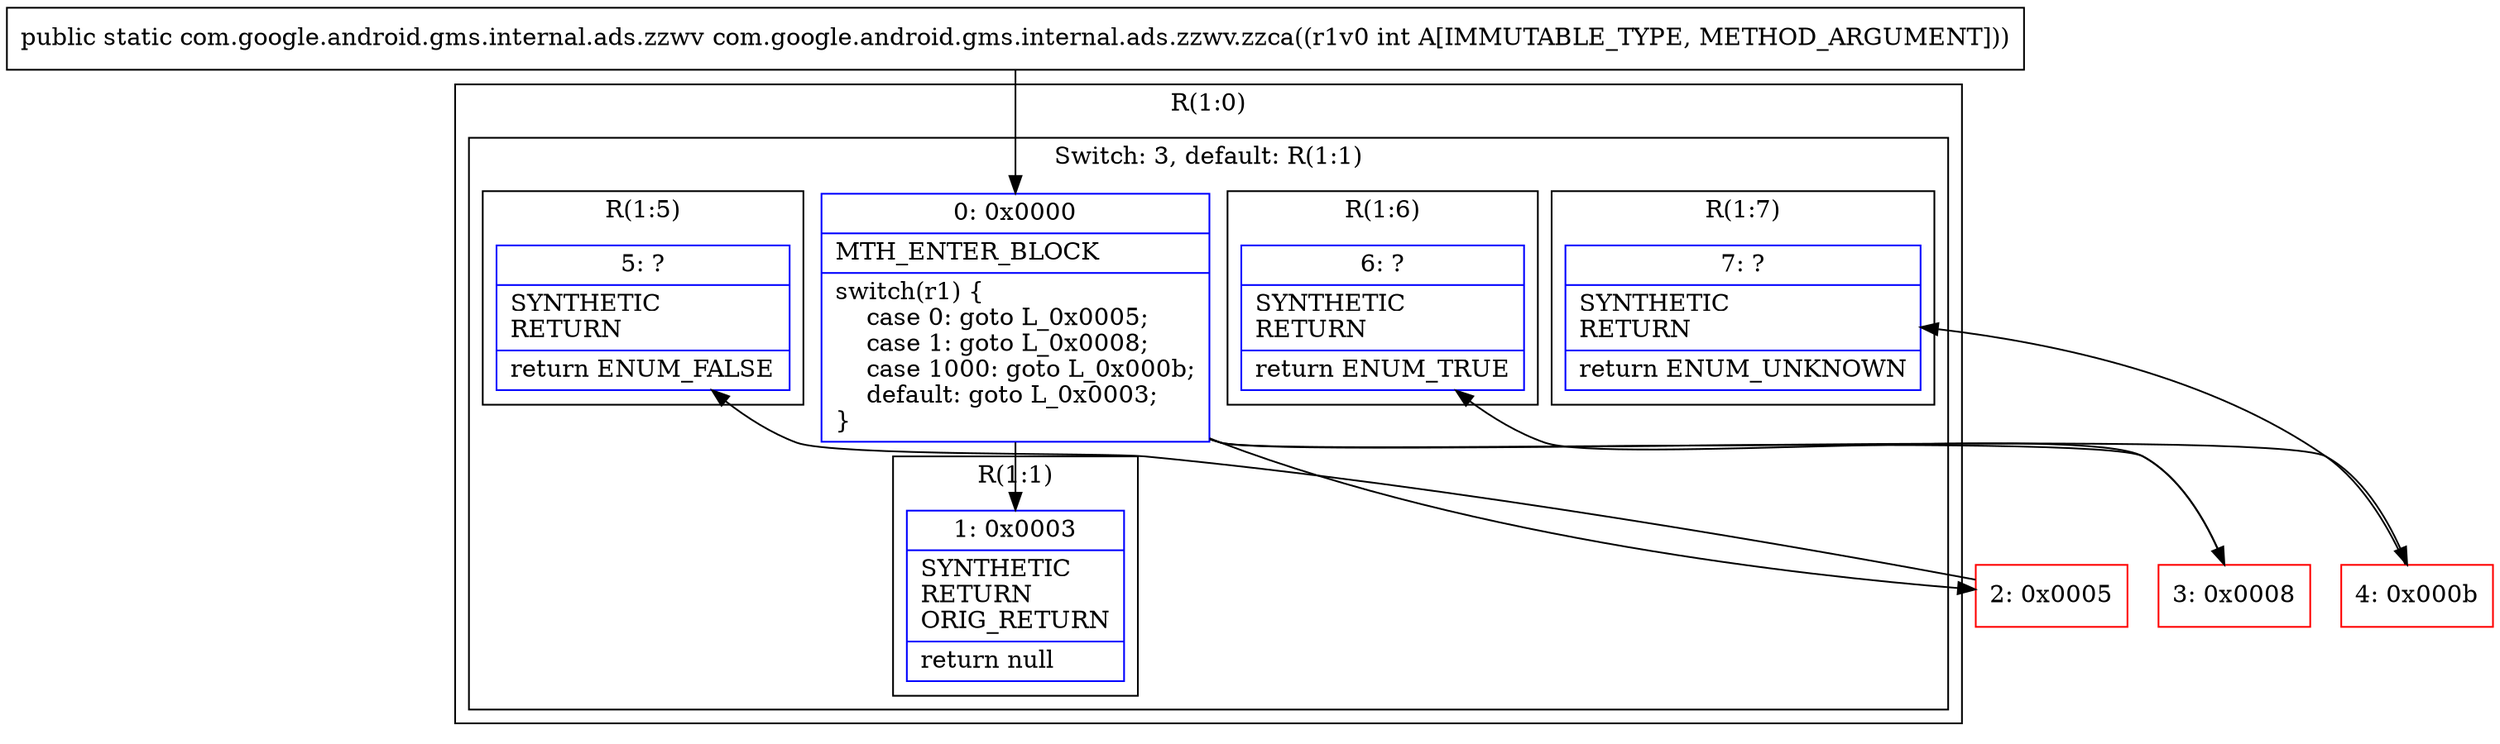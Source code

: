 digraph "CFG forcom.google.android.gms.internal.ads.zzwv.zzca(I)Lcom\/google\/android\/gms\/internal\/ads\/zzwv;" {
subgraph cluster_Region_1890774698 {
label = "R(1:0)";
node [shape=record,color=blue];
subgraph cluster_SwitchRegion_168874181 {
label = "Switch: 3, default: R(1:1)";
node [shape=record,color=blue];
Node_0 [shape=record,label="{0\:\ 0x0000|MTH_ENTER_BLOCK\l|switch(r1) \{\l    case 0: goto L_0x0005;\l    case 1: goto L_0x0008;\l    case 1000: goto L_0x000b;\l    default: goto L_0x0003;\l\}\l}"];
subgraph cluster_Region_732918893 {
label = "R(1:5)";
node [shape=record,color=blue];
Node_5 [shape=record,label="{5\:\ ?|SYNTHETIC\lRETURN\l|return ENUM_FALSE\l}"];
}
subgraph cluster_Region_1335727154 {
label = "R(1:6)";
node [shape=record,color=blue];
Node_6 [shape=record,label="{6\:\ ?|SYNTHETIC\lRETURN\l|return ENUM_TRUE\l}"];
}
subgraph cluster_Region_683533525 {
label = "R(1:7)";
node [shape=record,color=blue];
Node_7 [shape=record,label="{7\:\ ?|SYNTHETIC\lRETURN\l|return ENUM_UNKNOWN\l}"];
}
subgraph cluster_Region_606576639 {
label = "R(1:1)";
node [shape=record,color=blue];
Node_1 [shape=record,label="{1\:\ 0x0003|SYNTHETIC\lRETURN\lORIG_RETURN\l|return null\l}"];
}
}
}
Node_2 [shape=record,color=red,label="{2\:\ 0x0005}"];
Node_3 [shape=record,color=red,label="{3\:\ 0x0008}"];
Node_4 [shape=record,color=red,label="{4\:\ 0x000b}"];
MethodNode[shape=record,label="{public static com.google.android.gms.internal.ads.zzwv com.google.android.gms.internal.ads.zzwv.zzca((r1v0 int A[IMMUTABLE_TYPE, METHOD_ARGUMENT])) }"];
MethodNode -> Node_0;
Node_0 -> Node_1;
Node_0 -> Node_2;
Node_0 -> Node_3;
Node_0 -> Node_4;
Node_2 -> Node_5;
Node_3 -> Node_6;
Node_4 -> Node_7;
}

